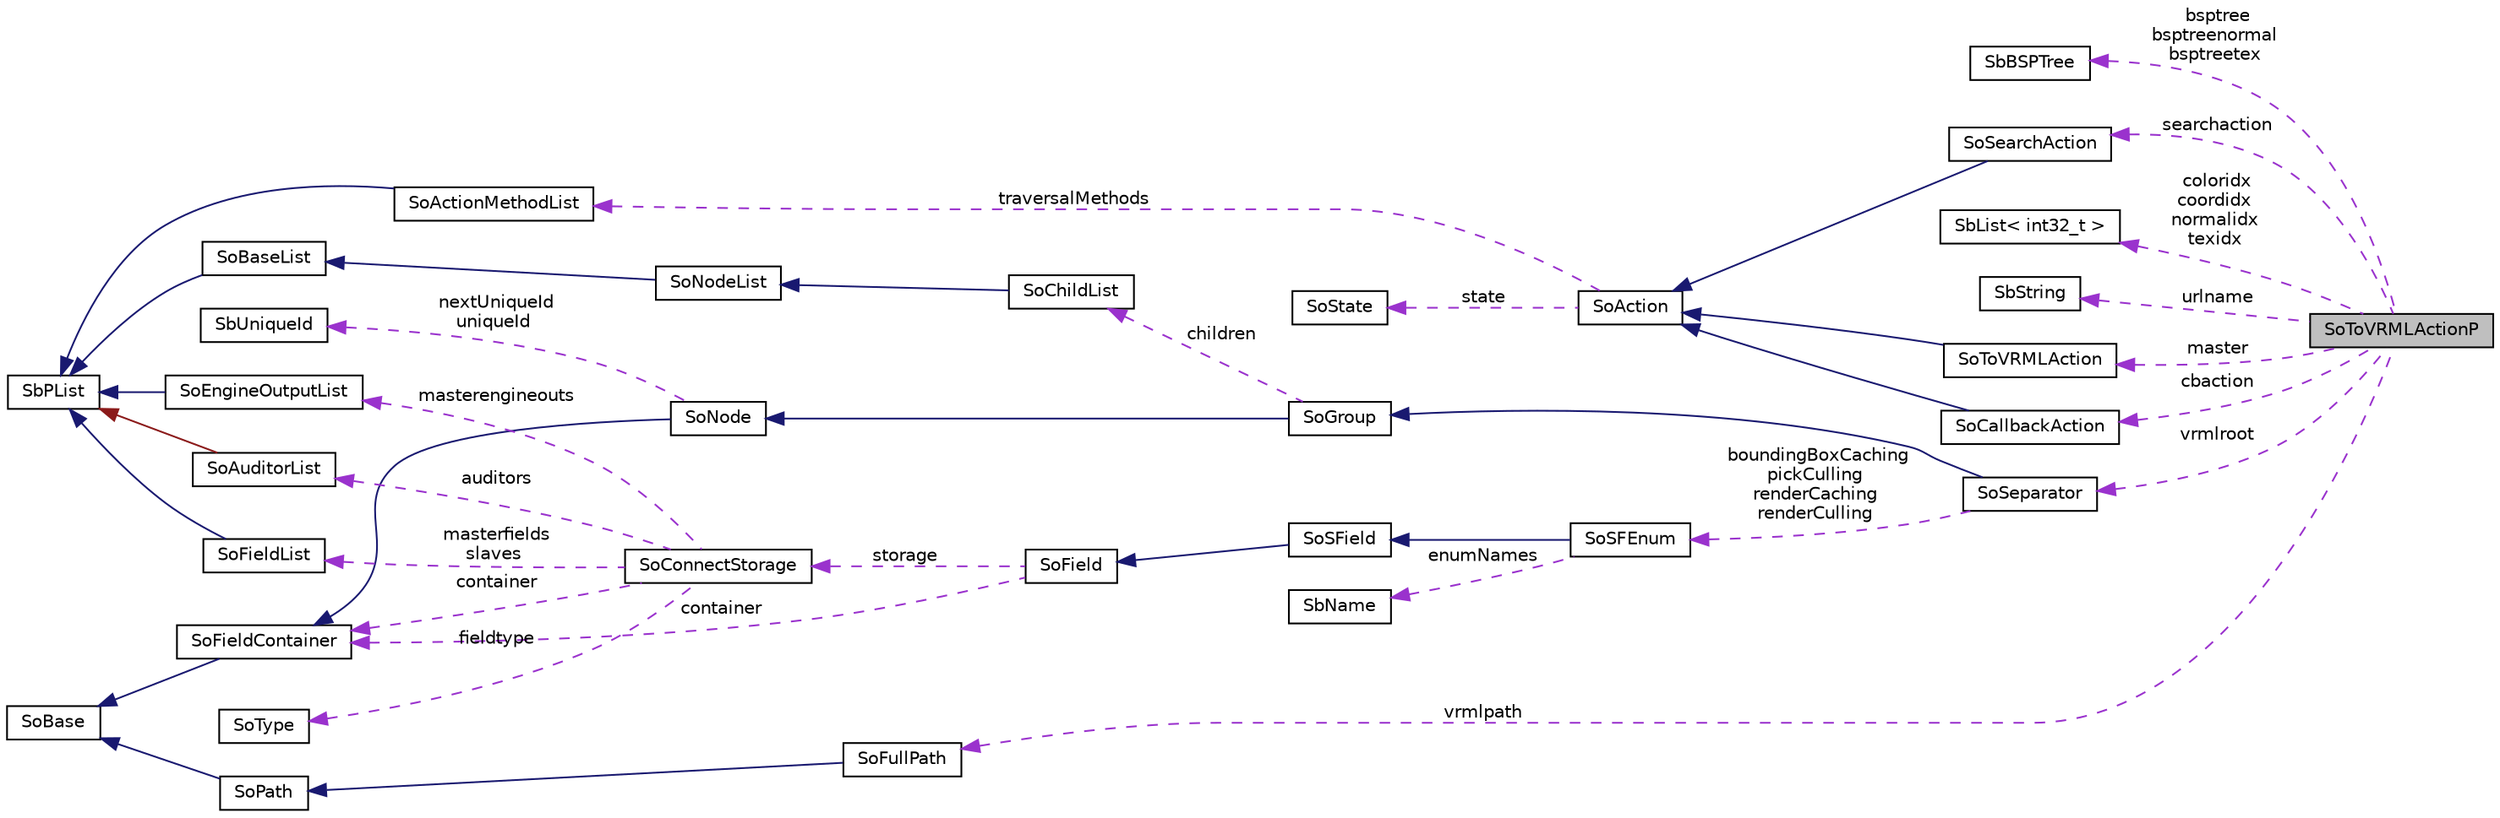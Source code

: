 digraph "SoToVRMLActionP"
{
 // LATEX_PDF_SIZE
  edge [fontname="Helvetica",fontsize="10",labelfontname="Helvetica",labelfontsize="10"];
  node [fontname="Helvetica",fontsize="10",shape=record];
  rankdir="LR";
  Node1 [label="SoToVRMLActionP",height=0.2,width=0.4,color="black", fillcolor="grey75", style="filled", fontcolor="black",tooltip=" "];
  Node2 -> Node1 [dir="back",color="darkorchid3",fontsize="10",style="dashed",label=" bsptree\nbsptreenormal\nbsptreetex" ,fontname="Helvetica"];
  Node2 [label="SbBSPTree",height=0.2,width=0.4,color="black", fillcolor="white", style="filled",URL="$classSbBSPTree.html",tooltip="The SbBSPTree class provides a binary space partitioning container."];
  Node3 -> Node1 [dir="back",color="darkorchid3",fontsize="10",style="dashed",label=" searchaction" ,fontname="Helvetica"];
  Node3 [label="SoSearchAction",height=0.2,width=0.4,color="black", fillcolor="white", style="filled",URL="$classSoSearchAction.html",tooltip="The SoSearchAction class provides methods for searching through scene graphs."];
  Node4 -> Node3 [dir="back",color="midnightblue",fontsize="10",style="solid",fontname="Helvetica"];
  Node4 [label="SoAction",height=0.2,width=0.4,color="black", fillcolor="white", style="filled",URL="$classSoAction.html",tooltip="The SoAction class is the base class for all traversal actions."];
  Node5 -> Node4 [dir="back",color="darkorchid3",fontsize="10",style="dashed",label=" traversalMethods" ,fontname="Helvetica"];
  Node5 [label="SoActionMethodList",height=0.2,width=0.4,color="black", fillcolor="white", style="filled",URL="$classSoActionMethodList.html",tooltip="The SoActionMethodList class contains function pointers for action methods."];
  Node6 -> Node5 [dir="back",color="midnightblue",fontsize="10",style="solid",fontname="Helvetica"];
  Node6 [label="SbPList",height=0.2,width=0.4,color="black", fillcolor="white", style="filled",URL="$classSbPList.html",tooltip="The SbPList class is a container class for void pointers."];
  Node7 -> Node4 [dir="back",color="darkorchid3",fontsize="10",style="dashed",label=" state" ,fontname="Helvetica"];
  Node7 [label="SoState",height=0.2,width=0.4,color="black", fillcolor="white", style="filled",URL="$classSoState.html",tooltip="The SoState class manages the Coin scene graph traversal state data."];
  Node8 -> Node1 [dir="back",color="darkorchid3",fontsize="10",style="dashed",label=" coloridx\ncoordidx\nnormalidx\ntexidx" ,fontname="Helvetica"];
  Node8 [label="SbList\< int32_t \>",height=0.2,width=0.4,color="black", fillcolor="white", style="filled",URL="$classSbList.html",tooltip=" "];
  Node9 -> Node1 [dir="back",color="darkorchid3",fontsize="10",style="dashed",label=" urlname" ,fontname="Helvetica"];
  Node9 [label="SbString",height=0.2,width=0.4,color="black", fillcolor="white", style="filled",URL="$classSbString.html",tooltip="The SbString class is a string class with convenience functions for string operations."];
  Node10 -> Node1 [dir="back",color="darkorchid3",fontsize="10",style="dashed",label=" master" ,fontname="Helvetica"];
  Node10 [label="SoToVRMLAction",height=0.2,width=0.4,color="black", fillcolor="white", style="filled",URL="$classSoToVRMLAction.html",tooltip="The SoToVRMLAction class builds a new scene graph using only VRML 1.0 nodes."];
  Node4 -> Node10 [dir="back",color="midnightblue",fontsize="10",style="solid",fontname="Helvetica"];
  Node11 -> Node1 [dir="back",color="darkorchid3",fontsize="10",style="dashed",label=" cbaction" ,fontname="Helvetica"];
  Node11 [label="SoCallbackAction",height=0.2,width=0.4,color="black", fillcolor="white", style="filled",URL="$classSoCallbackAction.html",tooltip="The SoCallbackAction class invokes callbacks at specific nodes."];
  Node4 -> Node11 [dir="back",color="midnightblue",fontsize="10",style="solid",fontname="Helvetica"];
  Node12 -> Node1 [dir="back",color="darkorchid3",fontsize="10",style="dashed",label=" vrmlroot" ,fontname="Helvetica"];
  Node12 [label="SoSeparator",height=0.2,width=0.4,color="black", fillcolor="white", style="filled",URL="$classSoSeparator.html",tooltip="The SoSeparator class is a state-preserving group node."];
  Node13 -> Node12 [dir="back",color="midnightblue",fontsize="10",style="solid",fontname="Helvetica"];
  Node13 [label="SoGroup",height=0.2,width=0.4,color="black", fillcolor="white", style="filled",URL="$classSoGroup.html",tooltip="The SoGroup class is a node which managed other node instances."];
  Node14 -> Node13 [dir="back",color="midnightblue",fontsize="10",style="solid",fontname="Helvetica"];
  Node14 [label="SoNode",height=0.2,width=0.4,color="black", fillcolor="white", style="filled",URL="$classSoNode.html",tooltip="The SoNode class is the base class for nodes used in scene graphs."];
  Node15 -> Node14 [dir="back",color="midnightblue",fontsize="10",style="solid",fontname="Helvetica"];
  Node15 [label="SoFieldContainer",height=0.2,width=0.4,color="black", fillcolor="white", style="filled",URL="$classSoFieldContainer.html",tooltip="The SoFieldContainer class is a base class for all classes that contain fields."];
  Node16 -> Node15 [dir="back",color="midnightblue",fontsize="10",style="solid",fontname="Helvetica"];
  Node16 [label="SoBase",height=0.2,width=0.4,color="black", fillcolor="white", style="filled",URL="$classSoBase.html",tooltip="The SoBase class is the top-level superclass for a number of class-hierarchies."];
  Node17 -> Node14 [dir="back",color="darkorchid3",fontsize="10",style="dashed",label=" nextUniqueId\nuniqueId" ,fontname="Helvetica"];
  Node17 [label="SbUniqueId",height=0.2,width=0.4,color="black", fillcolor="white", style="filled",URL="$classSbUniqueId.html",tooltip="SbUniqueId is an integer type for node identifiers."];
  Node18 -> Node13 [dir="back",color="darkorchid3",fontsize="10",style="dashed",label=" children" ,fontname="Helvetica"];
  Node18 [label="SoChildList",height=0.2,width=0.4,color="black", fillcolor="white", style="filled",URL="$classSoChildList.html",tooltip="The SoChildList class is a container for node children."];
  Node19 -> Node18 [dir="back",color="midnightblue",fontsize="10",style="solid",fontname="Helvetica"];
  Node19 [label="SoNodeList",height=0.2,width=0.4,color="black", fillcolor="white", style="filled",URL="$classSoNodeList.html",tooltip="The SoNodeList class is a container for pointers to SoNode objects."];
  Node20 -> Node19 [dir="back",color="midnightblue",fontsize="10",style="solid",fontname="Helvetica"];
  Node20 [label="SoBaseList",height=0.2,width=0.4,color="black", fillcolor="white", style="filled",URL="$classSoBaseList.html",tooltip="The SoBaseList class is a container for pointers to SoBase derived objects."];
  Node6 -> Node20 [dir="back",color="midnightblue",fontsize="10",style="solid",fontname="Helvetica"];
  Node21 -> Node12 [dir="back",color="darkorchid3",fontsize="10",style="dashed",label=" boundingBoxCaching\npickCulling\nrenderCaching\nrenderCulling" ,fontname="Helvetica"];
  Node21 [label="SoSFEnum",height=0.2,width=0.4,color="black", fillcolor="white", style="filled",URL="$classSoSFEnum.html",tooltip="The SoSFEnum class is a container for an enum value."];
  Node22 -> Node21 [dir="back",color="midnightblue",fontsize="10",style="solid",fontname="Helvetica"];
  Node22 [label="SoSField",height=0.2,width=0.4,color="black", fillcolor="white", style="filled",URL="$classSoSField.html",tooltip="The SoSField class is the base class for fields which contains only a single value."];
  Node23 -> Node22 [dir="back",color="midnightblue",fontsize="10",style="solid",fontname="Helvetica"];
  Node23 [label="SoField",height=0.2,width=0.4,color="black", fillcolor="white", style="filled",URL="$classSoField.html",tooltip="The SoField class is the top-level abstract base class for fields."];
  Node15 -> Node23 [dir="back",color="darkorchid3",fontsize="10",style="dashed",label=" container" ,fontname="Helvetica"];
  Node24 -> Node23 [dir="back",color="darkorchid3",fontsize="10",style="dashed",label=" storage" ,fontname="Helvetica"];
  Node24 [label="SoConnectStorage",height=0.2,width=0.4,color="black", fillcolor="white", style="filled",URL="$classSoConnectStorage.html",tooltip=" "];
  Node25 -> Node24 [dir="back",color="darkorchid3",fontsize="10",style="dashed",label=" masterfields\nslaves" ,fontname="Helvetica"];
  Node25 [label="SoFieldList",height=0.2,width=0.4,color="black", fillcolor="white", style="filled",URL="$classSoFieldList.html",tooltip="The SoFieldList class is a container for pointers to SoField objects."];
  Node6 -> Node25 [dir="back",color="midnightblue",fontsize="10",style="solid",fontname="Helvetica"];
  Node26 -> Node24 [dir="back",color="darkorchid3",fontsize="10",style="dashed",label=" auditors" ,fontname="Helvetica"];
  Node26 [label="SoAuditorList",height=0.2,width=0.4,color="black", fillcolor="white", style="filled",URL="$classSoAuditorList.html",tooltip="The SoAuditorList class is used to keep track of auditors for certain object classes."];
  Node6 -> Node26 [dir="back",color="firebrick4",fontsize="10",style="solid",fontname="Helvetica"];
  Node15 -> Node24 [dir="back",color="darkorchid3",fontsize="10",style="dashed",label=" container" ,fontname="Helvetica"];
  Node27 -> Node24 [dir="back",color="darkorchid3",fontsize="10",style="dashed",label=" fieldtype" ,fontname="Helvetica"];
  Node27 [label="SoType",height=0.2,width=0.4,color="black", fillcolor="white", style="filled",URL="$classSoType.html",tooltip="The SoType class is the basis for the runtime type system in Coin."];
  Node28 -> Node24 [dir="back",color="darkorchid3",fontsize="10",style="dashed",label=" masterengineouts" ,fontname="Helvetica"];
  Node28 [label="SoEngineOutputList",height=0.2,width=0.4,color="black", fillcolor="white", style="filled",URL="$classSoEngineOutputList.html",tooltip="The SoEngineOutputList class is a container for SoEngineOutput objects."];
  Node6 -> Node28 [dir="back",color="midnightblue",fontsize="10",style="solid",fontname="Helvetica"];
  Node29 -> Node21 [dir="back",color="darkorchid3",fontsize="10",style="dashed",label=" enumNames" ,fontname="Helvetica"];
  Node29 [label="SbName",height=0.2,width=0.4,color="black", fillcolor="white", style="filled",URL="$classSbName.html",tooltip="The SbName class stores strings by reference."];
  Node30 -> Node1 [dir="back",color="darkorchid3",fontsize="10",style="dashed",label=" vrmlpath" ,fontname="Helvetica"];
  Node30 [label="SoFullPath",height=0.2,width=0.4,color="black", fillcolor="white", style="filled",URL="$classSoFullPath.html",tooltip="The SoFullPath class allows examination of hidden children in paths."];
  Node31 -> Node30 [dir="back",color="midnightblue",fontsize="10",style="solid",fontname="Helvetica"];
  Node31 [label="SoPath",height=0.2,width=0.4,color="black", fillcolor="white", style="filled",URL="$classSoPath.html",tooltip="The SoPath class is a container class for traversal path descriptions."];
  Node16 -> Node31 [dir="back",color="midnightblue",fontsize="10",style="solid",fontname="Helvetica"];
}

